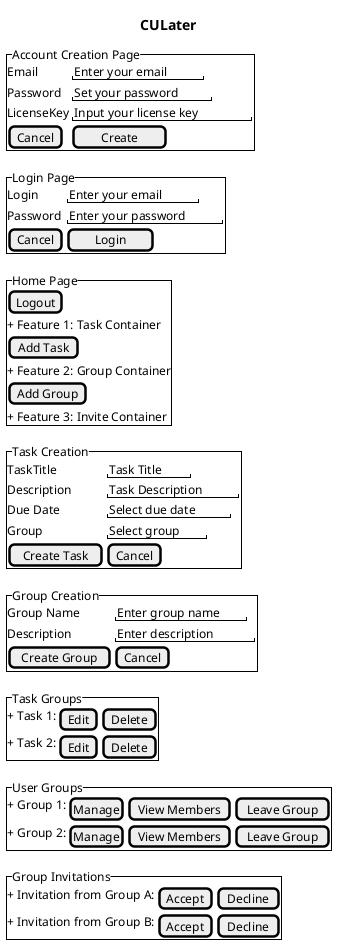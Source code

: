 @startsalt
{
  Title CULater

    {^Account Creation Page
      Email    | "Enter your email"
      Password | "Set your password"
      LicenseKey | "Input your license key"
      [Cancel] | [  Create   ]
    }

  {^Login Page
    Login    | "Enter your email"
    Password | "Enter your password"
    [Cancel] | [  Login   ]
  }

  {^Home Page
[Logout]
    + Feature 1: Task Container
[Add Task]
    + Feature 2: Group Container
[Add Group]
    + Feature 3: Invite Container
  }

  {^Task Creation
    TaskTitle       | "Task Title"
    Description | "Task Description"
    Due Date    | "Select due date"
Group    | "Select group"
    [Create Task] | [Cancel]
  }

  {^Group Creation
    Group Name | "Enter group name"
Description | "Enter description"
    [Create Group] | [Cancel]
  }

{^Task Groups
    + Task 1: |[Edit] | [Delete]
    + Task 2: |[Edit] | [Delete]
  }

  {^User Groups
    + Group 1: |[Manage] | [View Members] | [Leave Group]
    + Group 2: |[Manage] | [View Members] | [Leave Group]
  }

  {^Group Invitations
    + Invitation from Group A: | [Accept] | [Decline]
    + Invitation from Group B: | [Accept] | [Decline]
  }
}
@endsalt